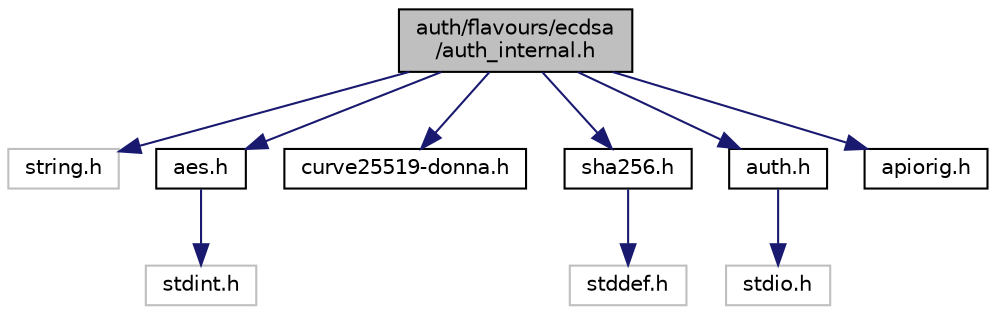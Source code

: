 digraph "auth/flavours/ecdsa/auth_internal.h"
{
  edge [fontname="Helvetica",fontsize="10",labelfontname="Helvetica",labelfontsize="10"];
  node [fontname="Helvetica",fontsize="10",shape=record];
  Node0 [label="auth/flavours/ecdsa\l/auth_internal.h",height=0.2,width=0.4,color="black", fillcolor="grey75", style="filled", fontcolor="black"];
  Node0 -> Node1 [color="midnightblue",fontsize="10",style="solid",fontname="Helvetica"];
  Node1 [label="string.h",height=0.2,width=0.4,color="grey75", fillcolor="white", style="filled"];
  Node0 -> Node2 [color="midnightblue",fontsize="10",style="solid",fontname="Helvetica"];
  Node2 [label="aes.h",height=0.2,width=0.4,color="black", fillcolor="white", style="filled",URL="$aes_8h.html"];
  Node2 -> Node3 [color="midnightblue",fontsize="10",style="solid",fontname="Helvetica"];
  Node3 [label="stdint.h",height=0.2,width=0.4,color="grey75", fillcolor="white", style="filled"];
  Node0 -> Node4 [color="midnightblue",fontsize="10",style="solid",fontname="Helvetica"];
  Node4 [label="curve25519-donna.h",height=0.2,width=0.4,color="black", fillcolor="white", style="filled",URL="$curve25519-donna_8h.html"];
  Node0 -> Node5 [color="midnightblue",fontsize="10",style="solid",fontname="Helvetica"];
  Node5 [label="sha256.h",height=0.2,width=0.4,color="black", fillcolor="white", style="filled",URL="$sha256_8h.html"];
  Node5 -> Node6 [color="midnightblue",fontsize="10",style="solid",fontname="Helvetica"];
  Node6 [label="stddef.h",height=0.2,width=0.4,color="grey75", fillcolor="white", style="filled"];
  Node0 -> Node7 [color="midnightblue",fontsize="10",style="solid",fontname="Helvetica"];
  Node7 [label="auth.h",height=0.2,width=0.4,color="black", fillcolor="white", style="filled",URL="$auth_8h.html"];
  Node7 -> Node8 [color="midnightblue",fontsize="10",style="solid",fontname="Helvetica"];
  Node8 [label="stdio.h",height=0.2,width=0.4,color="grey75", fillcolor="white", style="filled"];
  Node0 -> Node9 [color="midnightblue",fontsize="10",style="solid",fontname="Helvetica"];
  Node9 [label="apiorig.h",height=0.2,width=0.4,color="black", fillcolor="white", style="filled",URL="$apiorig_8h.html"];
}
